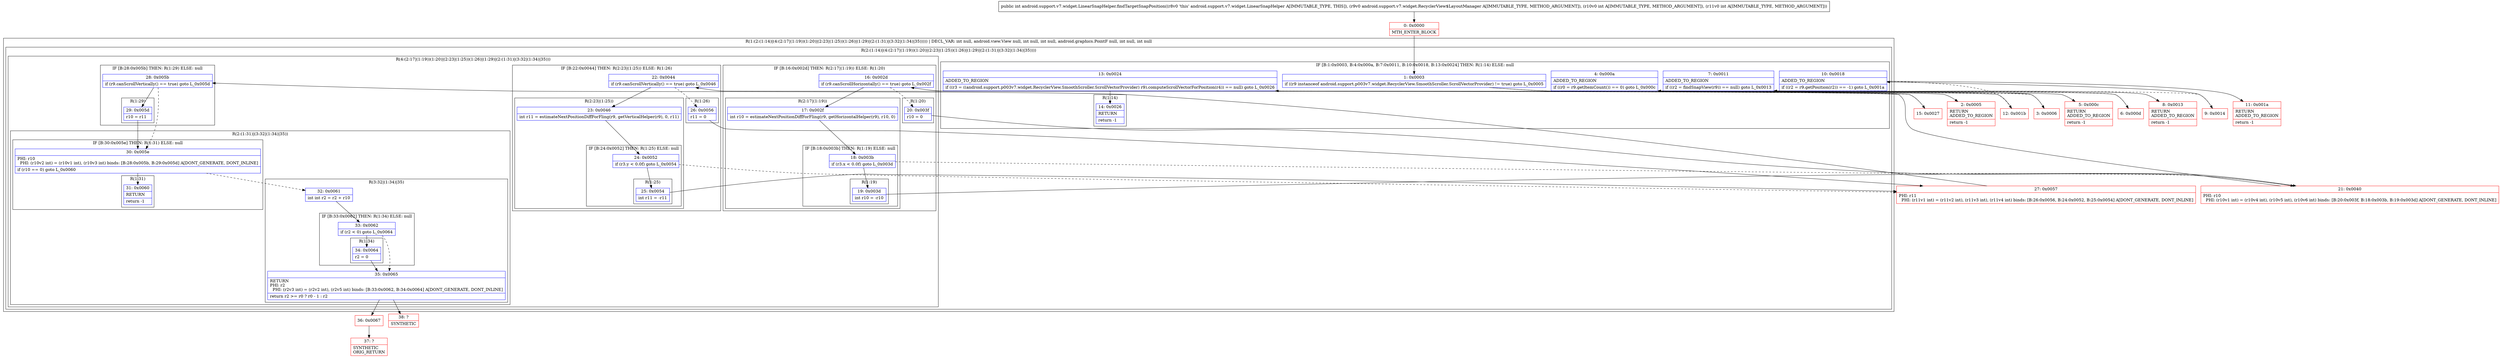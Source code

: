 digraph "CFG forandroid.support.v7.widget.LinearSnapHelper.findTargetSnapPosition(Landroid\/support\/v7\/widget\/RecyclerView$LayoutManager;II)I" {
subgraph cluster_Region_413653613 {
label = "R(1:(2:(1:14)|(4:(2:17|(1:19))(1:20)|(2:23|(1:25))(1:26)|(1:29)|(2:(1:31)|(3:32|(1:34)|35))))) | DECL_VAR: int null, android.view.View null, int null, int null, android.graphics.PointF null, int null, int null\l";
node [shape=record,color=blue];
subgraph cluster_Region_1039359229 {
label = "R(2:(1:14)|(4:(2:17|(1:19))(1:20)|(2:23|(1:25))(1:26)|(1:29)|(2:(1:31)|(3:32|(1:34)|35))))";
node [shape=record,color=blue];
subgraph cluster_IfRegion_264967733 {
label = "IF [B:1:0x0003, B:4:0x000a, B:7:0x0011, B:10:0x0018, B:13:0x0024] THEN: R(1:14) ELSE: null";
node [shape=record,color=blue];
Node_1 [shape=record,label="{1\:\ 0x0003|if ((r9 instanceof android.support.p003v7.widget.RecyclerView.SmoothScroller.ScrollVectorProvider) != true) goto L_0x0005\l}"];
Node_4 [shape=record,label="{4\:\ 0x000a|ADDED_TO_REGION\l|if ((r0 = r9.getItemCount()) == 0) goto L_0x000c\l}"];
Node_7 [shape=record,label="{7\:\ 0x0011|ADDED_TO_REGION\l|if ((r2 = findSnapView(r9)) == null) goto L_0x0013\l}"];
Node_10 [shape=record,label="{10\:\ 0x0018|ADDED_TO_REGION\l|if ((r2 = r9.getPosition(r2)) == \-1) goto L_0x001a\l}"];
Node_13 [shape=record,label="{13\:\ 0x0024|ADDED_TO_REGION\l|if ((r3 = ((android.support.p003v7.widget.RecyclerView.SmoothScroller.ScrollVectorProvider) r9).computeScrollVectorForPosition(r4)) == null) goto L_0x0026\l}"];
subgraph cluster_Region_1943341038 {
label = "R(1:14)";
node [shape=record,color=blue];
Node_14 [shape=record,label="{14\:\ 0x0026|RETURN\l|return \-1\l}"];
}
}
subgraph cluster_Region_1426579275 {
label = "R(4:(2:17|(1:19))(1:20)|(2:23|(1:25))(1:26)|(1:29)|(2:(1:31)|(3:32|(1:34)|35)))";
node [shape=record,color=blue];
subgraph cluster_IfRegion_1924429218 {
label = "IF [B:16:0x002d] THEN: R(2:17|(1:19)) ELSE: R(1:20)";
node [shape=record,color=blue];
Node_16 [shape=record,label="{16\:\ 0x002d|if (r9.canScrollHorizontally() == true) goto L_0x002f\l}"];
subgraph cluster_Region_1817385168 {
label = "R(2:17|(1:19))";
node [shape=record,color=blue];
Node_17 [shape=record,label="{17\:\ 0x002f|int r10 = estimateNextPositionDiffForFling(r9, getHorizontalHelper(r9), r10, 0)\l}"];
subgraph cluster_IfRegion_622440319 {
label = "IF [B:18:0x003b] THEN: R(1:19) ELSE: null";
node [shape=record,color=blue];
Node_18 [shape=record,label="{18\:\ 0x003b|if (r3.x \< 0.0f) goto L_0x003d\l}"];
subgraph cluster_Region_663645904 {
label = "R(1:19)";
node [shape=record,color=blue];
Node_19 [shape=record,label="{19\:\ 0x003d|int r10 = \-r10\l}"];
}
}
}
subgraph cluster_Region_258720746 {
label = "R(1:20)";
node [shape=record,color=blue];
Node_20 [shape=record,label="{20\:\ 0x003f|r10 = 0\l}"];
}
}
subgraph cluster_IfRegion_2124953157 {
label = "IF [B:22:0x0044] THEN: R(2:23|(1:25)) ELSE: R(1:26)";
node [shape=record,color=blue];
Node_22 [shape=record,label="{22\:\ 0x0044|if (r9.canScrollVertically() == true) goto L_0x0046\l}"];
subgraph cluster_Region_1644614169 {
label = "R(2:23|(1:25))";
node [shape=record,color=blue];
Node_23 [shape=record,label="{23\:\ 0x0046|int r11 = estimateNextPositionDiffForFling(r9, getVerticalHelper(r9), 0, r11)\l}"];
subgraph cluster_IfRegion_356402012 {
label = "IF [B:24:0x0052] THEN: R(1:25) ELSE: null";
node [shape=record,color=blue];
Node_24 [shape=record,label="{24\:\ 0x0052|if (r3.y \< 0.0f) goto L_0x0054\l}"];
subgraph cluster_Region_384287505 {
label = "R(1:25)";
node [shape=record,color=blue];
Node_25 [shape=record,label="{25\:\ 0x0054|int r11 = \-r11\l}"];
}
}
}
subgraph cluster_Region_857940740 {
label = "R(1:26)";
node [shape=record,color=blue];
Node_26 [shape=record,label="{26\:\ 0x0056|r11 = 0\l}"];
}
}
subgraph cluster_IfRegion_1148599612 {
label = "IF [B:28:0x005b] THEN: R(1:29) ELSE: null";
node [shape=record,color=blue];
Node_28 [shape=record,label="{28\:\ 0x005b|if (r9.canScrollVertically() == true) goto L_0x005d\l}"];
subgraph cluster_Region_1795147973 {
label = "R(1:29)";
node [shape=record,color=blue];
Node_29 [shape=record,label="{29\:\ 0x005d|r10 = r11\l}"];
}
}
subgraph cluster_Region_754712730 {
label = "R(2:(1:31)|(3:32|(1:34)|35))";
node [shape=record,color=blue];
subgraph cluster_IfRegion_332992862 {
label = "IF [B:30:0x005e] THEN: R(1:31) ELSE: null";
node [shape=record,color=blue];
Node_30 [shape=record,label="{30\:\ 0x005e|PHI: r10 \l  PHI: (r10v2 int) = (r10v1 int), (r10v3 int) binds: [B:28:0x005b, B:29:0x005d] A[DONT_GENERATE, DONT_INLINE]\l|if (r10 == 0) goto L_0x0060\l}"];
subgraph cluster_Region_1947895002 {
label = "R(1:31)";
node [shape=record,color=blue];
Node_31 [shape=record,label="{31\:\ 0x0060|RETURN\l|return \-1\l}"];
}
}
subgraph cluster_Region_1120651251 {
label = "R(3:32|(1:34)|35)";
node [shape=record,color=blue];
Node_32 [shape=record,label="{32\:\ 0x0061|int int r2 = r2 + r10\l}"];
subgraph cluster_IfRegion_1008232101 {
label = "IF [B:33:0x0062] THEN: R(1:34) ELSE: null";
node [shape=record,color=blue];
Node_33 [shape=record,label="{33\:\ 0x0062|if (r2 \< 0) goto L_0x0064\l}"];
subgraph cluster_Region_1750792109 {
label = "R(1:34)";
node [shape=record,color=blue];
Node_34 [shape=record,label="{34\:\ 0x0064|r2 = 0\l}"];
}
}
Node_35 [shape=record,label="{35\:\ 0x0065|RETURN\lPHI: r2 \l  PHI: (r2v3 int) = (r2v2 int), (r2v5 int) binds: [B:33:0x0062, B:34:0x0064] A[DONT_GENERATE, DONT_INLINE]\l|return r2 \>= r0 ? r0 \- 1 : r2\l}"];
}
}
}
}
}
Node_0 [shape=record,color=red,label="{0\:\ 0x0000|MTH_ENTER_BLOCK\l}"];
Node_2 [shape=record,color=red,label="{2\:\ 0x0005|RETURN\lADDED_TO_REGION\l|return \-1\l}"];
Node_3 [shape=record,color=red,label="{3\:\ 0x0006}"];
Node_5 [shape=record,color=red,label="{5\:\ 0x000c|RETURN\lADDED_TO_REGION\l|return \-1\l}"];
Node_6 [shape=record,color=red,label="{6\:\ 0x000d}"];
Node_8 [shape=record,color=red,label="{8\:\ 0x0013|RETURN\lADDED_TO_REGION\l|return \-1\l}"];
Node_9 [shape=record,color=red,label="{9\:\ 0x0014}"];
Node_11 [shape=record,color=red,label="{11\:\ 0x001a|RETURN\lADDED_TO_REGION\l|return \-1\l}"];
Node_12 [shape=record,color=red,label="{12\:\ 0x001b}"];
Node_15 [shape=record,color=red,label="{15\:\ 0x0027}"];
Node_21 [shape=record,color=red,label="{21\:\ 0x0040|PHI: r10 \l  PHI: (r10v1 int) = (r10v4 int), (r10v5 int), (r10v6 int) binds: [B:20:0x003f, B:18:0x003b, B:19:0x003d] A[DONT_GENERATE, DONT_INLINE]\l}"];
Node_27 [shape=record,color=red,label="{27\:\ 0x0057|PHI: r11 \l  PHI: (r11v1 int) = (r11v2 int), (r11v3 int), (r11v4 int) binds: [B:26:0x0056, B:24:0x0052, B:25:0x0054] A[DONT_GENERATE, DONT_INLINE]\l}"];
Node_36 [shape=record,color=red,label="{36\:\ 0x0067}"];
Node_37 [shape=record,color=red,label="{37\:\ ?|SYNTHETIC\lORIG_RETURN\l}"];
Node_38 [shape=record,color=red,label="{38\:\ ?|SYNTHETIC\l}"];
MethodNode[shape=record,label="{public int android.support.v7.widget.LinearSnapHelper.findTargetSnapPosition((r8v0 'this' android.support.v7.widget.LinearSnapHelper A[IMMUTABLE_TYPE, THIS]), (r9v0 android.support.v7.widget.RecyclerView$LayoutManager A[IMMUTABLE_TYPE, METHOD_ARGUMENT]), (r10v0 int A[IMMUTABLE_TYPE, METHOD_ARGUMENT]), (r11v0 int A[IMMUTABLE_TYPE, METHOD_ARGUMENT])) }"];
MethodNode -> Node_0;
Node_1 -> Node_2;
Node_1 -> Node_3[style=dashed];
Node_4 -> Node_5;
Node_4 -> Node_6[style=dashed];
Node_7 -> Node_8;
Node_7 -> Node_9[style=dashed];
Node_10 -> Node_11;
Node_10 -> Node_12[style=dashed];
Node_13 -> Node_14;
Node_13 -> Node_15[style=dashed];
Node_16 -> Node_17;
Node_16 -> Node_20[style=dashed];
Node_17 -> Node_18;
Node_18 -> Node_19;
Node_18 -> Node_21[style=dashed];
Node_19 -> Node_21;
Node_20 -> Node_21;
Node_22 -> Node_23;
Node_22 -> Node_26[style=dashed];
Node_23 -> Node_24;
Node_24 -> Node_25;
Node_24 -> Node_27[style=dashed];
Node_25 -> Node_27;
Node_26 -> Node_27;
Node_28 -> Node_29;
Node_28 -> Node_30[style=dashed];
Node_29 -> Node_30;
Node_30 -> Node_31;
Node_30 -> Node_32[style=dashed];
Node_32 -> Node_33;
Node_33 -> Node_34;
Node_33 -> Node_35[style=dashed];
Node_34 -> Node_35;
Node_35 -> Node_36;
Node_35 -> Node_38;
Node_0 -> Node_1;
Node_3 -> Node_4;
Node_6 -> Node_7;
Node_9 -> Node_10;
Node_12 -> Node_13;
Node_15 -> Node_16;
Node_21 -> Node_22;
Node_27 -> Node_28;
Node_36 -> Node_37;
}

